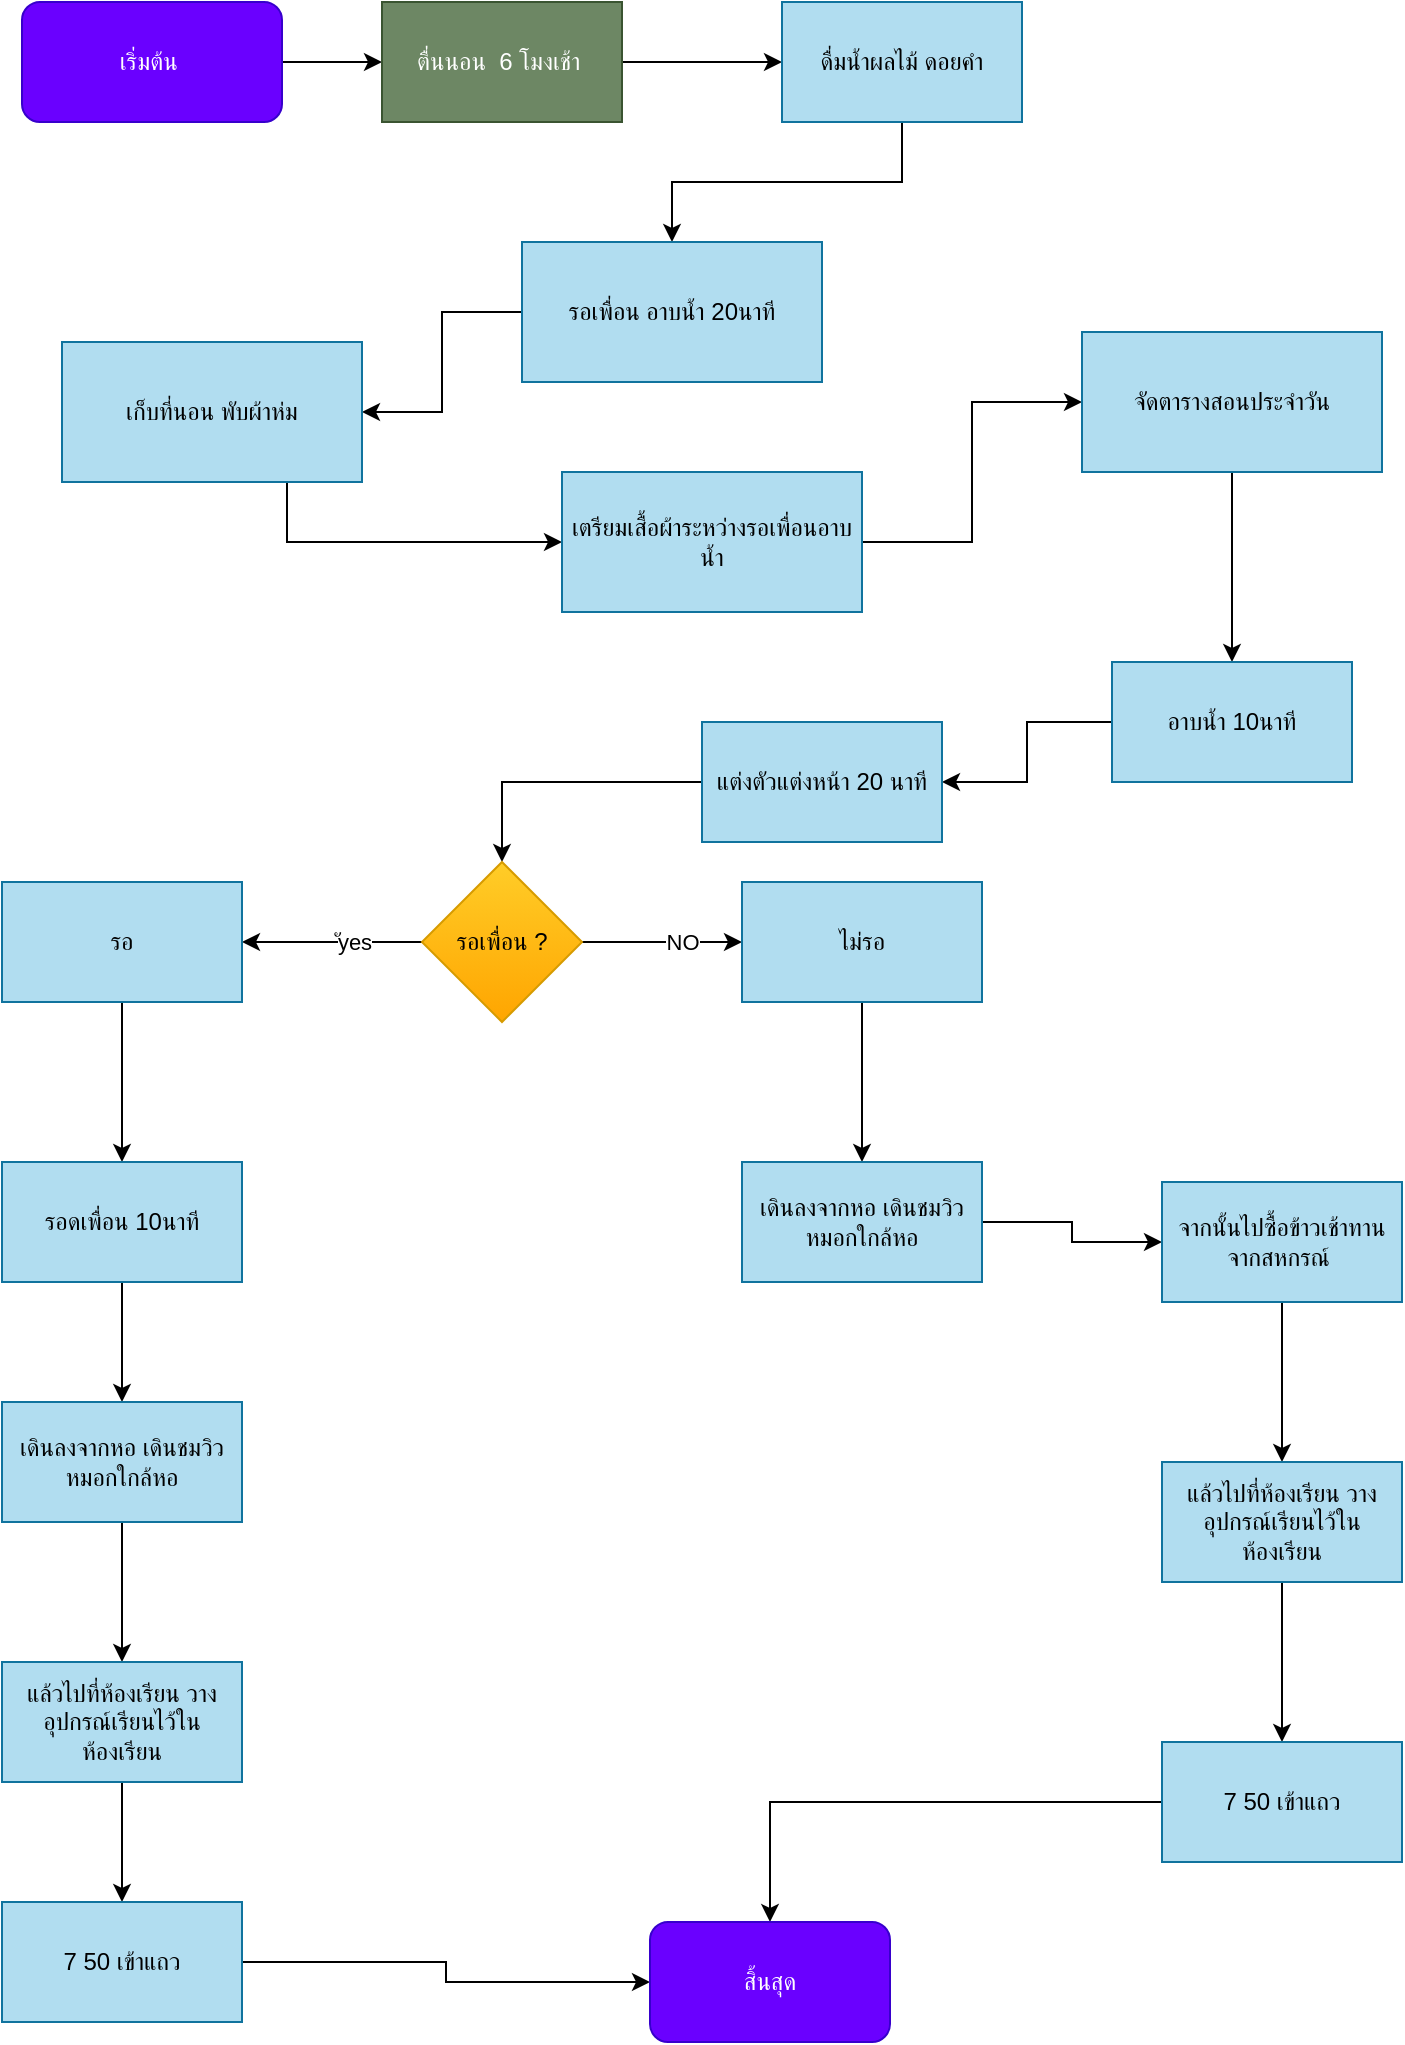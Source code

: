 <mxfile version="20.6.0" type="github">
  <diagram id="o88QiyDgB_5MhMARS7Ax" name="หน้า-1">
    <mxGraphModel dx="868" dy="474" grid="1" gridSize="10" guides="1" tooltips="1" connect="1" arrows="1" fold="1" page="1" pageScale="1" pageWidth="827" pageHeight="1169" math="0" shadow="0">
      <root>
        <mxCell id="0" />
        <mxCell id="1" parent="0" />
        <mxCell id="eDFpAVxDGtiqwIwrVlx7-22" value="" style="edgeStyle=orthogonalEdgeStyle;rounded=0;orthogonalLoop=1;jettySize=auto;html=1;" edge="1" parent="1" source="eDFpAVxDGtiqwIwrVlx7-2" target="eDFpAVxDGtiqwIwrVlx7-21">
          <mxGeometry relative="1" as="geometry" />
        </mxCell>
        <mxCell id="eDFpAVxDGtiqwIwrVlx7-2" value="เริ่มต้น&amp;nbsp;" style="rounded=1;whiteSpace=wrap;html=1;fillColor=#6a00ff;strokeColor=#3700CC;fontColor=#ffffff;" vertex="1" parent="1">
          <mxGeometry x="40" y="40" width="130" height="60" as="geometry" />
        </mxCell>
        <mxCell id="eDFpAVxDGtiqwIwrVlx7-24" value="" style="edgeStyle=orthogonalEdgeStyle;rounded=0;orthogonalLoop=1;jettySize=auto;html=1;" edge="1" parent="1" source="eDFpAVxDGtiqwIwrVlx7-21" target="eDFpAVxDGtiqwIwrVlx7-23">
          <mxGeometry relative="1" as="geometry" />
        </mxCell>
        <mxCell id="eDFpAVxDGtiqwIwrVlx7-21" value="ตื่นนอน&amp;nbsp; 6 โมงเช้า&amp;nbsp;" style="rounded=0;whiteSpace=wrap;html=1;fillColor=#6d8764;strokeColor=#3A5431;fontColor=#ffffff;" vertex="1" parent="1">
          <mxGeometry x="220" y="40" width="120" height="60" as="geometry" />
        </mxCell>
        <mxCell id="eDFpAVxDGtiqwIwrVlx7-28" style="edgeStyle=orthogonalEdgeStyle;rounded=0;orthogonalLoop=1;jettySize=auto;html=1;" edge="1" parent="1" source="eDFpAVxDGtiqwIwrVlx7-23" target="eDFpAVxDGtiqwIwrVlx7-27">
          <mxGeometry relative="1" as="geometry" />
        </mxCell>
        <mxCell id="eDFpAVxDGtiqwIwrVlx7-23" value="ดื่มน้ำผลไม้ ดอยคำ" style="rounded=0;whiteSpace=wrap;html=1;" vertex="1" parent="1">
          <mxGeometry x="420" y="40" width="120" height="60" as="geometry" />
        </mxCell>
        <mxCell id="eDFpAVxDGtiqwIwrVlx7-30" style="edgeStyle=orthogonalEdgeStyle;rounded=0;orthogonalLoop=1;jettySize=auto;html=1;" edge="1" parent="1" source="eDFpAVxDGtiqwIwrVlx7-27" target="eDFpAVxDGtiqwIwrVlx7-29">
          <mxGeometry relative="1" as="geometry" />
        </mxCell>
        <mxCell id="eDFpAVxDGtiqwIwrVlx7-32" value="" style="edgeStyle=orthogonalEdgeStyle;rounded=0;orthogonalLoop=1;jettySize=auto;html=1;exitX=0.75;exitY=1;exitDx=0;exitDy=0;" edge="1" parent="1" source="eDFpAVxDGtiqwIwrVlx7-29" target="eDFpAVxDGtiqwIwrVlx7-31">
          <mxGeometry relative="1" as="geometry" />
        </mxCell>
        <mxCell id="eDFpAVxDGtiqwIwrVlx7-27" value="รอเพื่อน อาบน้ำ 20นาที" style="rounded=0;whiteSpace=wrap;html=1;" vertex="1" parent="1">
          <mxGeometry x="290" y="160" width="150" height="70" as="geometry" />
        </mxCell>
        <mxCell id="eDFpAVxDGtiqwIwrVlx7-29" value="เก็บที่นอน พับผ้าห่ม" style="rounded=0;whiteSpace=wrap;html=1;" vertex="1" parent="1">
          <mxGeometry x="60" y="210" width="150" height="70" as="geometry" />
        </mxCell>
        <mxCell id="eDFpAVxDGtiqwIwrVlx7-36" style="edgeStyle=orthogonalEdgeStyle;rounded=0;orthogonalLoop=1;jettySize=auto;html=1;entryX=0;entryY=0.5;entryDx=0;entryDy=0;" edge="1" parent="1" source="eDFpAVxDGtiqwIwrVlx7-31" target="eDFpAVxDGtiqwIwrVlx7-33">
          <mxGeometry relative="1" as="geometry" />
        </mxCell>
        <mxCell id="eDFpAVxDGtiqwIwrVlx7-31" value="เตรียมเสื้อผ้าระหว่างรอเพื่อนอาบน้ำ" style="rounded=0;whiteSpace=wrap;html=1;" vertex="1" parent="1">
          <mxGeometry x="310" y="275" width="150" height="70" as="geometry" />
        </mxCell>
        <mxCell id="eDFpAVxDGtiqwIwrVlx7-38" value="" style="edgeStyle=orthogonalEdgeStyle;rounded=0;orthogonalLoop=1;jettySize=auto;html=1;" edge="1" parent="1" source="eDFpAVxDGtiqwIwrVlx7-33" target="eDFpAVxDGtiqwIwrVlx7-37">
          <mxGeometry relative="1" as="geometry" />
        </mxCell>
        <mxCell id="eDFpAVxDGtiqwIwrVlx7-33" value="จัดตารางสอนประจำวัน" style="rounded=0;whiteSpace=wrap;html=1;" vertex="1" parent="1">
          <mxGeometry x="570" y="205" width="150" height="70" as="geometry" />
        </mxCell>
        <mxCell id="eDFpAVxDGtiqwIwrVlx7-40" value="" style="edgeStyle=orthogonalEdgeStyle;rounded=0;orthogonalLoop=1;jettySize=auto;html=1;" edge="1" parent="1" source="eDFpAVxDGtiqwIwrVlx7-37" target="eDFpAVxDGtiqwIwrVlx7-39">
          <mxGeometry relative="1" as="geometry" />
        </mxCell>
        <mxCell id="eDFpAVxDGtiqwIwrVlx7-37" value="อาบน้ำ 10นาที" style="whiteSpace=wrap;html=1;rounded=0;" vertex="1" parent="1">
          <mxGeometry x="585" y="370" width="120" height="60" as="geometry" />
        </mxCell>
        <mxCell id="eDFpAVxDGtiqwIwrVlx7-42" value="" style="edgeStyle=orthogonalEdgeStyle;rounded=0;orthogonalLoop=1;jettySize=auto;html=1;" edge="1" parent="1" source="eDFpAVxDGtiqwIwrVlx7-39" target="eDFpAVxDGtiqwIwrVlx7-41">
          <mxGeometry relative="1" as="geometry" />
        </mxCell>
        <mxCell id="eDFpAVxDGtiqwIwrVlx7-39" value="แต่งตัวแต่งหน้า 20 นาที" style="whiteSpace=wrap;html=1;rounded=0;" vertex="1" parent="1">
          <mxGeometry x="380" y="400" width="120" height="60" as="geometry" />
        </mxCell>
        <mxCell id="eDFpAVxDGtiqwIwrVlx7-46" value="" style="edgeStyle=orthogonalEdgeStyle;rounded=0;orthogonalLoop=1;jettySize=auto;html=1;" edge="1" parent="1" source="eDFpAVxDGtiqwIwrVlx7-41" target="eDFpAVxDGtiqwIwrVlx7-45">
          <mxGeometry relative="1" as="geometry" />
        </mxCell>
        <mxCell id="eDFpAVxDGtiqwIwrVlx7-73" value="ัyes" style="edgeLabel;html=1;align=center;verticalAlign=middle;resizable=0;points=[];fontColor=#000000;" vertex="1" connectable="0" parent="eDFpAVxDGtiqwIwrVlx7-46">
          <mxGeometry x="-0.244" relative="1" as="geometry">
            <mxPoint as="offset" />
          </mxGeometry>
        </mxCell>
        <mxCell id="eDFpAVxDGtiqwIwrVlx7-48" value="" style="edgeStyle=orthogonalEdgeStyle;rounded=0;orthogonalLoop=1;jettySize=auto;html=1;" edge="1" parent="1" source="eDFpAVxDGtiqwIwrVlx7-41" target="eDFpAVxDGtiqwIwrVlx7-47">
          <mxGeometry relative="1" as="geometry" />
        </mxCell>
        <mxCell id="eDFpAVxDGtiqwIwrVlx7-74" value="NO" style="edgeLabel;html=1;align=center;verticalAlign=middle;resizable=0;points=[];fontColor=#000000;" vertex="1" connectable="0" parent="eDFpAVxDGtiqwIwrVlx7-48">
          <mxGeometry x="0.25" relative="1" as="geometry">
            <mxPoint as="offset" />
          </mxGeometry>
        </mxCell>
        <mxCell id="eDFpAVxDGtiqwIwrVlx7-41" value="รอเพื่อน ?" style="rhombus;whiteSpace=wrap;html=1;rounded=0;fillColor=#ffcd28;gradientColor=#ffa500;strokeColor=#d79b00;" vertex="1" parent="1">
          <mxGeometry x="240" y="470" width="80" height="80" as="geometry" />
        </mxCell>
        <mxCell id="eDFpAVxDGtiqwIwrVlx7-54" value="" style="edgeStyle=orthogonalEdgeStyle;rounded=0;orthogonalLoop=1;jettySize=auto;html=1;" edge="1" parent="1" source="eDFpAVxDGtiqwIwrVlx7-45" target="eDFpAVxDGtiqwIwrVlx7-53">
          <mxGeometry relative="1" as="geometry" />
        </mxCell>
        <mxCell id="eDFpAVxDGtiqwIwrVlx7-45" value="รอ" style="whiteSpace=wrap;html=1;rounded=0;" vertex="1" parent="1">
          <mxGeometry x="30" y="480" width="120" height="60" as="geometry" />
        </mxCell>
        <mxCell id="eDFpAVxDGtiqwIwrVlx7-56" value="" style="edgeStyle=orthogonalEdgeStyle;rounded=0;orthogonalLoop=1;jettySize=auto;html=1;" edge="1" parent="1" source="eDFpAVxDGtiqwIwrVlx7-47" target="eDFpAVxDGtiqwIwrVlx7-55">
          <mxGeometry relative="1" as="geometry" />
        </mxCell>
        <mxCell id="eDFpAVxDGtiqwIwrVlx7-47" value="ไม่รอ" style="whiteSpace=wrap;html=1;rounded=0;" vertex="1" parent="1">
          <mxGeometry x="400" y="480" width="120" height="60" as="geometry" />
        </mxCell>
        <mxCell id="eDFpAVxDGtiqwIwrVlx7-58" value="" style="edgeStyle=orthogonalEdgeStyle;rounded=0;orthogonalLoop=1;jettySize=auto;html=1;" edge="1" parent="1" source="eDFpAVxDGtiqwIwrVlx7-53" target="eDFpAVxDGtiqwIwrVlx7-57">
          <mxGeometry relative="1" as="geometry" />
        </mxCell>
        <mxCell id="eDFpAVxDGtiqwIwrVlx7-53" value="รอดเพื่อน 10นาที" style="whiteSpace=wrap;html=1;rounded=0;" vertex="1" parent="1">
          <mxGeometry x="30" y="620" width="120" height="60" as="geometry" />
        </mxCell>
        <mxCell id="eDFpAVxDGtiqwIwrVlx7-62" value="" style="edgeStyle=orthogonalEdgeStyle;rounded=0;orthogonalLoop=1;jettySize=auto;html=1;fontColor=#000000;" edge="1" parent="1" source="eDFpAVxDGtiqwIwrVlx7-55" target="eDFpAVxDGtiqwIwrVlx7-61">
          <mxGeometry relative="1" as="geometry" />
        </mxCell>
        <mxCell id="eDFpAVxDGtiqwIwrVlx7-55" value="เดินลงจากหอ เดินชมวิวหมอกใกล้หอ" style="whiteSpace=wrap;html=1;rounded=0;" vertex="1" parent="1">
          <mxGeometry x="400" y="620" width="120" height="60" as="geometry" />
        </mxCell>
        <mxCell id="eDFpAVxDGtiqwIwrVlx7-70" value="" style="edgeStyle=orthogonalEdgeStyle;rounded=0;orthogonalLoop=1;jettySize=auto;html=1;fontColor=#000000;" edge="1" parent="1" source="eDFpAVxDGtiqwIwrVlx7-57" target="eDFpAVxDGtiqwIwrVlx7-69">
          <mxGeometry relative="1" as="geometry" />
        </mxCell>
        <mxCell id="eDFpAVxDGtiqwIwrVlx7-57" value="เดินลงจากหอ เดินชมวิวหมอกใกล้หอ" style="whiteSpace=wrap;html=1;rounded=0;" vertex="1" parent="1">
          <mxGeometry x="30" y="740" width="120" height="60" as="geometry" />
        </mxCell>
        <mxCell id="eDFpAVxDGtiqwIwrVlx7-64" value="" style="edgeStyle=orthogonalEdgeStyle;rounded=0;orthogonalLoop=1;jettySize=auto;html=1;fontColor=#000000;" edge="1" parent="1" source="eDFpAVxDGtiqwIwrVlx7-61" target="eDFpAVxDGtiqwIwrVlx7-63">
          <mxGeometry relative="1" as="geometry" />
        </mxCell>
        <mxCell id="eDFpAVxDGtiqwIwrVlx7-61" value="จากนั้นไปซื้อข้าวเช้าทานจากสหกรณ์&amp;nbsp;" style="whiteSpace=wrap;html=1;rounded=0;fillColor=#b1ddf0;strokeColor=#10739e;" vertex="1" parent="1">
          <mxGeometry x="610" y="630" width="120" height="60" as="geometry" />
        </mxCell>
        <mxCell id="eDFpAVxDGtiqwIwrVlx7-66" value="" style="edgeStyle=orthogonalEdgeStyle;rounded=0;orthogonalLoop=1;jettySize=auto;html=1;fontColor=#000000;" edge="1" parent="1" source="eDFpAVxDGtiqwIwrVlx7-63" target="eDFpAVxDGtiqwIwrVlx7-65">
          <mxGeometry relative="1" as="geometry" />
        </mxCell>
        <mxCell id="eDFpAVxDGtiqwIwrVlx7-63" value="แล้วไปที่ห้องเรียน วางอุปกรณ์เรียนไว้ในห้องเรียน" style="whiteSpace=wrap;html=1;rounded=0;fillColor=#b1ddf0;strokeColor=#10739e;" vertex="1" parent="1">
          <mxGeometry x="610" y="770" width="120" height="60" as="geometry" />
        </mxCell>
        <mxCell id="eDFpAVxDGtiqwIwrVlx7-78" value="" style="edgeStyle=orthogonalEdgeStyle;rounded=0;orthogonalLoop=1;jettySize=auto;html=1;fontColor=#000000;" edge="1" parent="1" source="eDFpAVxDGtiqwIwrVlx7-65" target="eDFpAVxDGtiqwIwrVlx7-75">
          <mxGeometry relative="1" as="geometry" />
        </mxCell>
        <mxCell id="eDFpAVxDGtiqwIwrVlx7-65" value="7 50 เข้าแถว" style="whiteSpace=wrap;html=1;rounded=0;fillColor=#b1ddf0;strokeColor=#10739e;" vertex="1" parent="1">
          <mxGeometry x="610" y="910" width="120" height="60" as="geometry" />
        </mxCell>
        <mxCell id="eDFpAVxDGtiqwIwrVlx7-72" value="" style="edgeStyle=orthogonalEdgeStyle;rounded=0;orthogonalLoop=1;jettySize=auto;html=1;fontColor=#000000;" edge="1" parent="1" source="eDFpAVxDGtiqwIwrVlx7-69" target="eDFpAVxDGtiqwIwrVlx7-71">
          <mxGeometry relative="1" as="geometry" />
        </mxCell>
        <mxCell id="eDFpAVxDGtiqwIwrVlx7-69" value="แล้วไปที่ห้องเรียน วางอุปกรณ์เรียนไว้ในห้องเรียน" style="whiteSpace=wrap;html=1;rounded=0;fillColor=#b1ddf0;strokeColor=#10739e;" vertex="1" parent="1">
          <mxGeometry x="30" y="870" width="120" height="60" as="geometry" />
        </mxCell>
        <mxCell id="eDFpAVxDGtiqwIwrVlx7-79" value="" style="edgeStyle=orthogonalEdgeStyle;rounded=0;orthogonalLoop=1;jettySize=auto;html=1;fontColor=#000000;" edge="1" parent="1" source="eDFpAVxDGtiqwIwrVlx7-71" target="eDFpAVxDGtiqwIwrVlx7-75">
          <mxGeometry relative="1" as="geometry" />
        </mxCell>
        <mxCell id="eDFpAVxDGtiqwIwrVlx7-71" value="7 50 เข้าแถว" style="whiteSpace=wrap;html=1;rounded=0;fillColor=#b1ddf0;strokeColor=#10739e;" vertex="1" parent="1">
          <mxGeometry x="30" y="990" width="120" height="60" as="geometry" />
        </mxCell>
        <mxCell id="eDFpAVxDGtiqwIwrVlx7-75" value="สิ้นสุด" style="rounded=1;whiteSpace=wrap;html=1;fontColor=#ffffff;fillColor=#6a00ff;strokeColor=#3700CC;" vertex="1" parent="1">
          <mxGeometry x="354" y="1000" width="120" height="60" as="geometry" />
        </mxCell>
        <mxCell id="eDFpAVxDGtiqwIwrVlx7-80" value="ดื่มน้ำผลไม้ ดอยคำ" style="rounded=0;whiteSpace=wrap;html=1;fillColor=#b1ddf0;strokeColor=#10739e;" vertex="1" parent="1">
          <mxGeometry x="420" y="40" width="120" height="60" as="geometry" />
        </mxCell>
        <mxCell id="eDFpAVxDGtiqwIwrVlx7-81" value="เก็บที่นอน พับผ้าห่ม" style="rounded=0;whiteSpace=wrap;html=1;fillColor=#b1ddf0;strokeColor=#10739e;" vertex="1" parent="1">
          <mxGeometry x="60" y="210" width="150" height="70" as="geometry" />
        </mxCell>
        <mxCell id="eDFpAVxDGtiqwIwrVlx7-82" value="รอเพื่อน อาบน้ำ 20นาที" style="rounded=0;whiteSpace=wrap;html=1;fillColor=#b1ddf0;strokeColor=#10739e;" vertex="1" parent="1">
          <mxGeometry x="290" y="160" width="150" height="70" as="geometry" />
        </mxCell>
        <mxCell id="eDFpAVxDGtiqwIwrVlx7-83" value="จัดตารางสอนประจำวัน" style="rounded=0;whiteSpace=wrap;html=1;fillColor=#b1ddf0;strokeColor=#10739e;" vertex="1" parent="1">
          <mxGeometry x="570" y="205" width="150" height="70" as="geometry" />
        </mxCell>
        <mxCell id="eDFpAVxDGtiqwIwrVlx7-84" value="เตรียมเสื้อผ้าระหว่างรอเพื่อนอาบน้ำ" style="rounded=0;whiteSpace=wrap;html=1;fillColor=#b1ddf0;strokeColor=#10739e;" vertex="1" parent="1">
          <mxGeometry x="310" y="275" width="150" height="70" as="geometry" />
        </mxCell>
        <mxCell id="eDFpAVxDGtiqwIwrVlx7-85" value="อาบน้ำ 10นาที" style="whiteSpace=wrap;html=1;rounded=0;fillColor=#b1ddf0;strokeColor=#10739e;" vertex="1" parent="1">
          <mxGeometry x="585" y="370" width="120" height="60" as="geometry" />
        </mxCell>
        <mxCell id="eDFpAVxDGtiqwIwrVlx7-86" value="แต่งตัวแต่งหน้า 20 นาที" style="whiteSpace=wrap;html=1;rounded=0;fillColor=#b1ddf0;strokeColor=#10739e;" vertex="1" parent="1">
          <mxGeometry x="380" y="400" width="120" height="60" as="geometry" />
        </mxCell>
        <mxCell id="eDFpAVxDGtiqwIwrVlx7-87" value="ไม่รอ" style="whiteSpace=wrap;html=1;rounded=0;fillColor=#b1ddf0;strokeColor=#10739e;" vertex="1" parent="1">
          <mxGeometry x="400" y="480" width="120" height="60" as="geometry" />
        </mxCell>
        <mxCell id="eDFpAVxDGtiqwIwrVlx7-88" value="รอ" style="whiteSpace=wrap;html=1;rounded=0;fillColor=#b1ddf0;strokeColor=#10739e;" vertex="1" parent="1">
          <mxGeometry x="30" y="480" width="120" height="60" as="geometry" />
        </mxCell>
        <mxCell id="eDFpAVxDGtiqwIwrVlx7-89" value="รอดเพื่อน 10นาที" style="whiteSpace=wrap;html=1;rounded=0;fillColor=#b1ddf0;strokeColor=#10739e;" vertex="1" parent="1">
          <mxGeometry x="30" y="620" width="120" height="60" as="geometry" />
        </mxCell>
        <mxCell id="eDFpAVxDGtiqwIwrVlx7-90" value="เดินลงจากหอ เดินชมวิวหมอกใกล้หอ" style="whiteSpace=wrap;html=1;rounded=0;fillColor=#b1ddf0;strokeColor=#10739e;" vertex="1" parent="1">
          <mxGeometry x="30" y="740" width="120" height="60" as="geometry" />
        </mxCell>
        <mxCell id="eDFpAVxDGtiqwIwrVlx7-91" value="เดินลงจากหอ เดินชมวิวหมอกใกล้หอ" style="whiteSpace=wrap;html=1;rounded=0;fillColor=#b1ddf0;strokeColor=#10739e;" vertex="1" parent="1">
          <mxGeometry x="400" y="620" width="120" height="60" as="geometry" />
        </mxCell>
      </root>
    </mxGraphModel>
  </diagram>
</mxfile>
